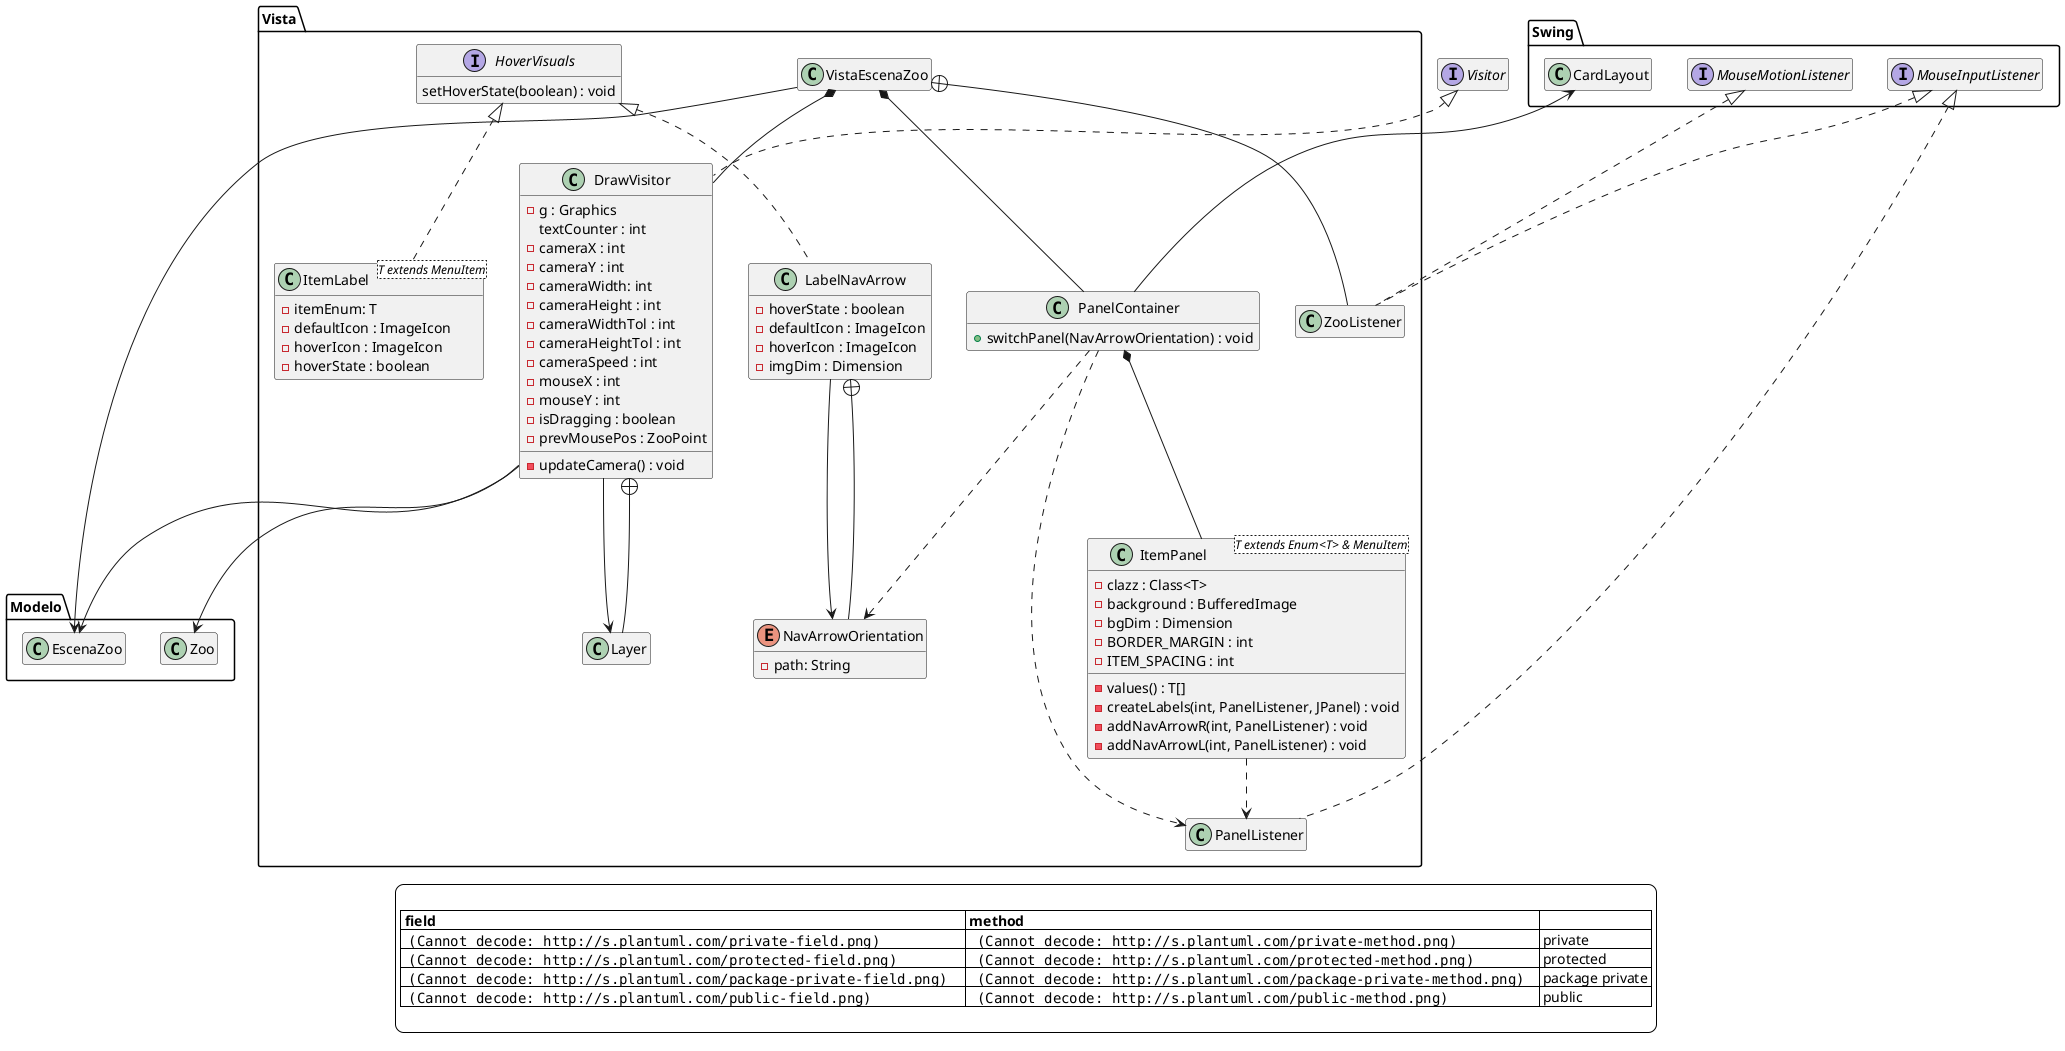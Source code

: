 @startuml
hide empty methods
hide empty fields
skinparam legendBackgroundColor #ffffff
legend

|= field |= method |=  |
|  <img:http://s.plantuml.com/private-field.png>     |   <img:http://s.plantuml.com/private-method.png>     | private |
|  <img:http://s.plantuml.com/protected-field.png>   |   <img:http://s.plantuml.com/protected-method.png>   | protected |
|  <img:http://s.plantuml.com/package-private-field.png>     |   <img:http://s.plantuml.com/package-private-method.png>    | package private |
|  <img:http://s.plantuml.com/public-field.png>     |   <img:http://s.plantuml.com/public-method.png>     | public |

endlegend


package "Vista" {
  class VistaEscenaZoo {

  }

  class ZooListener {

  }

  class PanelListener {

  }

  class DrawVisitor {
    {field} - g : Graphics
    {field} textCounter : int
    {field} - cameraX : int
    {field} - cameraY : int
    {field} - cameraWidth: int
    {field} - cameraHeight : int
    {field} - cameraWidthTol : int
    {field} - cameraHeightTol : int
    {field} - cameraSpeed : int
    {field} - mouseX : int
    {field} - mouseY : int
    {field} - isDragging : boolean
    {field} - prevMousePos : ZooPoint
    {method} - updateCamera() : void

  }

  class Layer {
    
  }

  class PanelContainer {
    {method} + switchPanel(NavArrowOrientation) : void
  }

  class ItemPanel<T extends Enum<T> & MenuItem> {
    {field} - clazz : Class<T>
    {field} - background : BufferedImage
    {field} - bgDim : Dimension
    {field} - BORDER_MARGIN : int
    {field} - ITEM_SPACING : int
    {method} - values() : T[]
    {method} - createLabels(int, PanelListener, JPanel) : void
    {method} - addNavArrowR(int, PanelListener) : void
    {method} - addNavArrowL(int, PanelListener) : void
  }
  
  class ItemLabel<T extends MenuItem> {
    {field} - itemEnum: T
    {field} - defaultIcon : ImageIcon
    {field} - hoverIcon : ImageIcon
    {field} - hoverState : boolean
  }

  class LabelNavArrow {
    {field} - hoverState : boolean
    {field} - defaultIcon : ImageIcon
    {field} - hoverIcon : ImageIcon
    {field} - imgDim : Dimension
  }

  enum NavArrowOrientation {
    {field} - path: String
  }

  interface HoverVisuals {
    {method} setHoverState(boolean) : void
  }  
}


interface Visitor

package "Modelo" {
  class EscenaZoo
  class Zoo
}


package "Swing" {
  class CardLayout
  interface MouseInputListener
  interface MouseMotionListener
}


' Asociación
LabelNavArrow --> NavArrowOrientation
VistaEscenaZoo --> EscenaZoo
DrawVisitor --> Layer
DrawVisitor --> EscenaZoo
DrawVisitor --> Zoo



' Composición
VistaEscenaZoo *-- DrawVisitor
VistaEscenaZoo *-- PanelContainer
PanelContainer *-- ItemPanel


' Agregación
PanelContainer --> CardLayout

' Implementación
HoverVisuals <|.. ItemLabel
HoverVisuals <|.. LabelNavArrow
MouseInputListener <|.. ZooListener
MouseInputListener <|.. PanelListener
MouseMotionListener <|.. ZooListener
Visitor <|.. DrawVisitor

' Nesting
VistaEscenaZoo +-- ZooListener
LabelNavArrow +-- NavArrowOrientation
DrawVisitor +-- Layer

' Dependencia
ItemPanel ..> PanelListener
PanelContainer ..> PanelListener
PanelContainer ..> NavArrowOrientation


' Herencia/Generalización no Swing


' Herencia/Generalización Swing



@enduml
